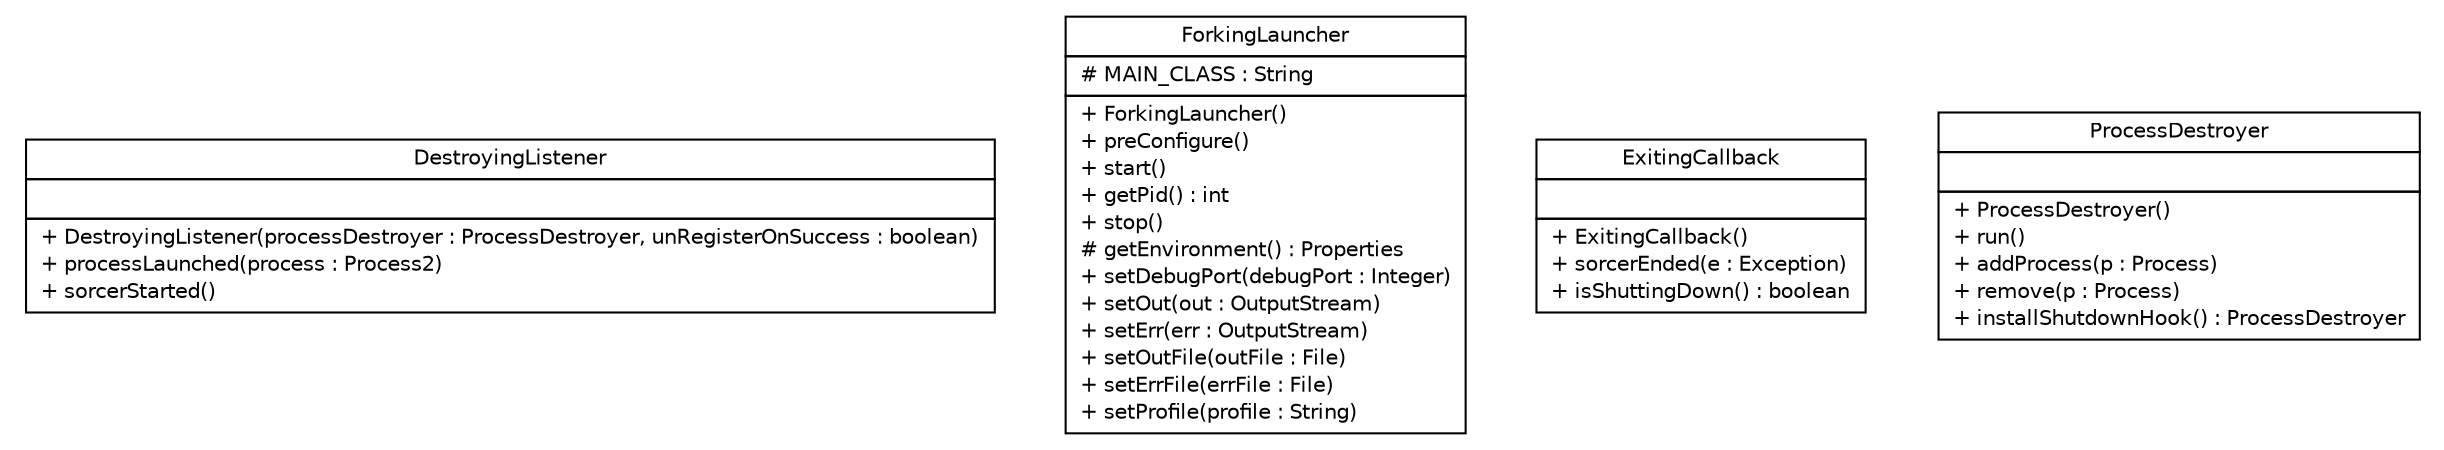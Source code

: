 #!/usr/local/bin/dot
#
# Class diagram 
# Generated by UMLGraph version R5_6 (http://www.umlgraph.org/)
#

digraph G {
	edge [fontname="Helvetica",fontsize=10,labelfontname="Helvetica",labelfontsize=10];
	node [fontname="Helvetica",fontsize=10,shape=plaintext];
	nodesep=0.25;
	ranksep=0.5;
	// sorcer.launcher.process.DestroyingListener
	c8077 [label=<<table title="sorcer.launcher.process.DestroyingListener" border="0" cellborder="1" cellspacing="0" cellpadding="2" port="p" href="./DestroyingListener.html">
		<tr><td><table border="0" cellspacing="0" cellpadding="1">
<tr><td align="center" balign="center"> DestroyingListener </td></tr>
		</table></td></tr>
		<tr><td><table border="0" cellspacing="0" cellpadding="1">
<tr><td align="left" balign="left">  </td></tr>
		</table></td></tr>
		<tr><td><table border="0" cellspacing="0" cellpadding="1">
<tr><td align="left" balign="left"> + DestroyingListener(processDestroyer : ProcessDestroyer, unRegisterOnSuccess : boolean) </td></tr>
<tr><td align="left" balign="left"> + processLaunched(process : Process2) </td></tr>
<tr><td align="left" balign="left"> + sorcerStarted() </td></tr>
		</table></td></tr>
		</table>>, URL="./DestroyingListener.html", fontname="Helvetica", fontcolor="black", fontsize=10.0];
	// sorcer.launcher.process.ForkingLauncher
	c8078 [label=<<table title="sorcer.launcher.process.ForkingLauncher" border="0" cellborder="1" cellspacing="0" cellpadding="2" port="p" href="./ForkingLauncher.html">
		<tr><td><table border="0" cellspacing="0" cellpadding="1">
<tr><td align="center" balign="center"> ForkingLauncher </td></tr>
		</table></td></tr>
		<tr><td><table border="0" cellspacing="0" cellpadding="1">
<tr><td align="left" balign="left"> # MAIN_CLASS : String </td></tr>
		</table></td></tr>
		<tr><td><table border="0" cellspacing="0" cellpadding="1">
<tr><td align="left" balign="left"> + ForkingLauncher() </td></tr>
<tr><td align="left" balign="left"> + preConfigure() </td></tr>
<tr><td align="left" balign="left"> + start() </td></tr>
<tr><td align="left" balign="left"> + getPid() : int </td></tr>
<tr><td align="left" balign="left"> + stop() </td></tr>
<tr><td align="left" balign="left"> # getEnvironment() : Properties </td></tr>
<tr><td align="left" balign="left"> + setDebugPort(debugPort : Integer) </td></tr>
<tr><td align="left" balign="left"> + setOut(out : OutputStream) </td></tr>
<tr><td align="left" balign="left"> + setErr(err : OutputStream) </td></tr>
<tr><td align="left" balign="left"> + setOutFile(outFile : File) </td></tr>
<tr><td align="left" balign="left"> + setErrFile(errFile : File) </td></tr>
<tr><td align="left" balign="left"> + setProfile(profile : String) </td></tr>
		</table></td></tr>
		</table>>, URL="./ForkingLauncher.html", fontname="Helvetica", fontcolor="black", fontsize=10.0];
	// sorcer.launcher.process.ExitingCallback
	c8079 [label=<<table title="sorcer.launcher.process.ExitingCallback" border="0" cellborder="1" cellspacing="0" cellpadding="2" port="p" href="./ExitingCallback.html">
		<tr><td><table border="0" cellspacing="0" cellpadding="1">
<tr><td align="center" balign="center"> ExitingCallback </td></tr>
		</table></td></tr>
		<tr><td><table border="0" cellspacing="0" cellpadding="1">
<tr><td align="left" balign="left">  </td></tr>
		</table></td></tr>
		<tr><td><table border="0" cellspacing="0" cellpadding="1">
<tr><td align="left" balign="left"> + ExitingCallback() </td></tr>
<tr><td align="left" balign="left"> + sorcerEnded(e : Exception) </td></tr>
<tr><td align="left" balign="left"> + isShuttingDown() : boolean </td></tr>
		</table></td></tr>
		</table>>, URL="./ExitingCallback.html", fontname="Helvetica", fontcolor="black", fontsize=10.0];
	// sorcer.launcher.process.ProcessDestroyer
	c8080 [label=<<table title="sorcer.launcher.process.ProcessDestroyer" border="0" cellborder="1" cellspacing="0" cellpadding="2" port="p" href="./ProcessDestroyer.html">
		<tr><td><table border="0" cellspacing="0" cellpadding="1">
<tr><td align="center" balign="center"> ProcessDestroyer </td></tr>
		</table></td></tr>
		<tr><td><table border="0" cellspacing="0" cellpadding="1">
<tr><td align="left" balign="left">  </td></tr>
		</table></td></tr>
		<tr><td><table border="0" cellspacing="0" cellpadding="1">
<tr><td align="left" balign="left"> + ProcessDestroyer() </td></tr>
<tr><td align="left" balign="left"> + run() </td></tr>
<tr><td align="left" balign="left"> + addProcess(p : Process) </td></tr>
<tr><td align="left" balign="left"> + remove(p : Process) </td></tr>
<tr><td align="left" balign="left"> + installShutdownHook() : ProcessDestroyer </td></tr>
		</table></td></tr>
		</table>>, URL="./ProcessDestroyer.html", fontname="Helvetica", fontcolor="black", fontsize=10.0];
}

